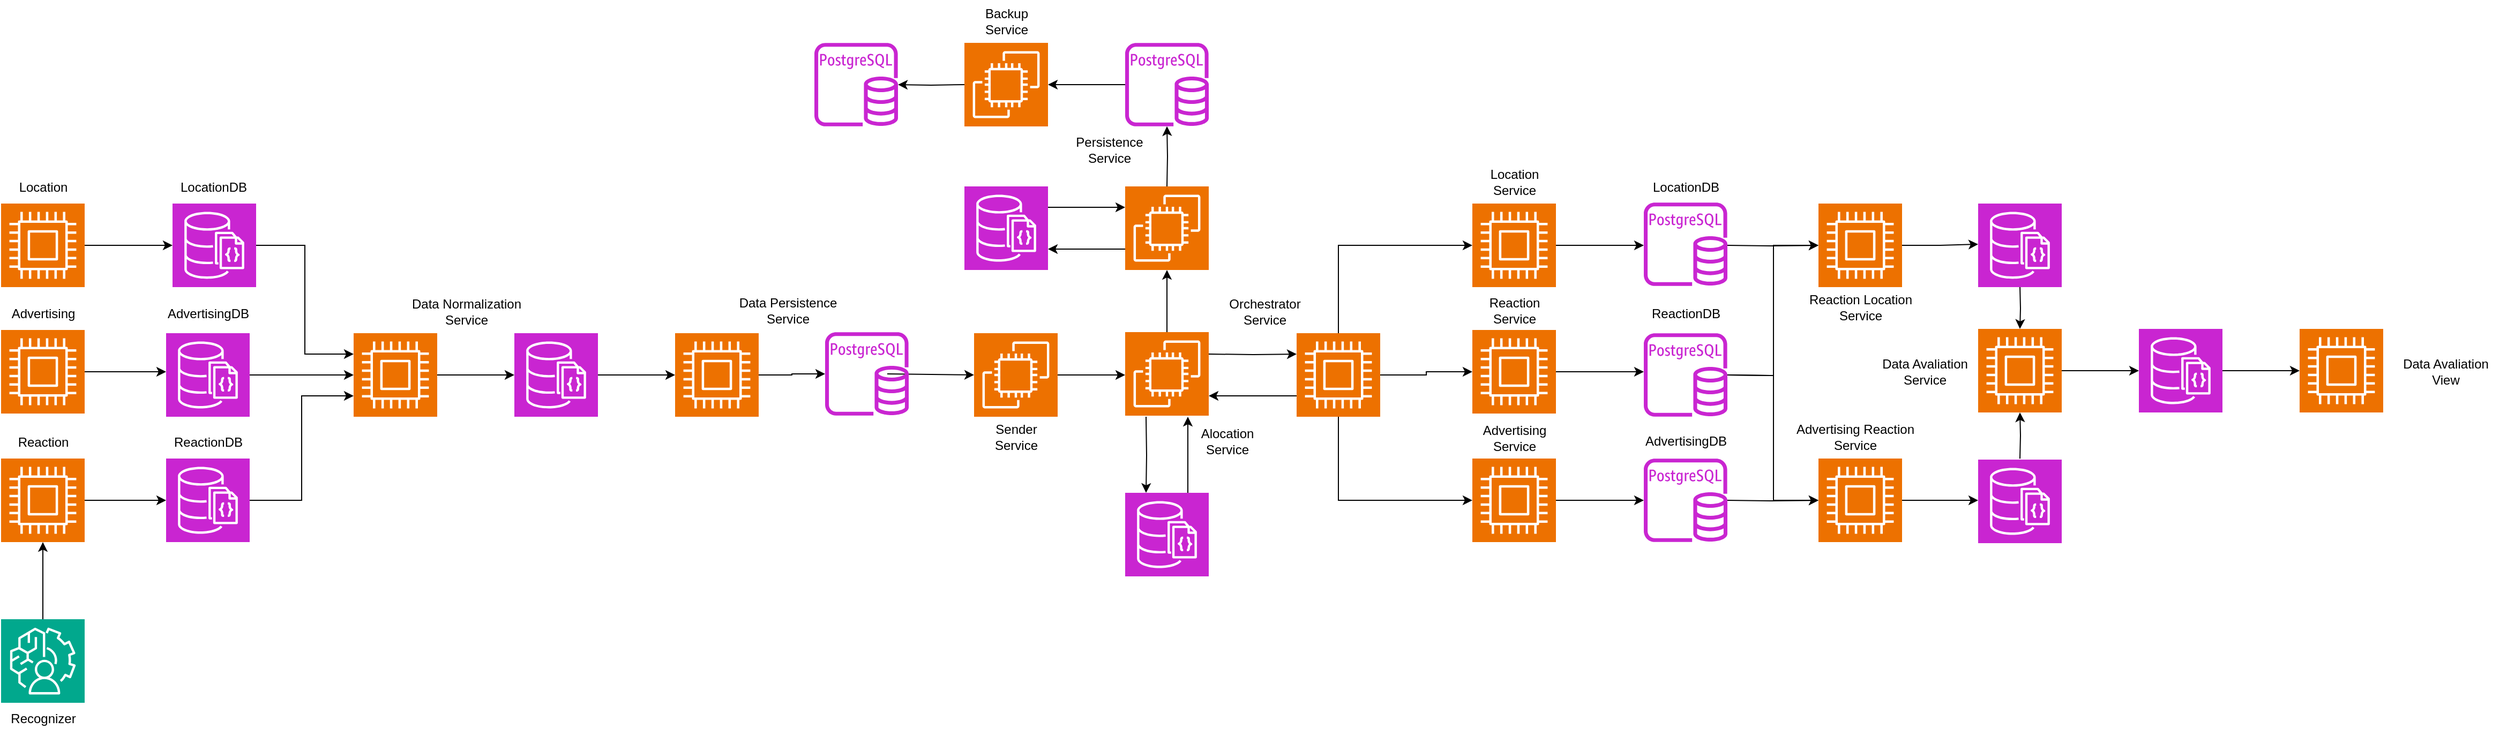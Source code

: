<mxfile version="24.7.17">
  <diagram name="Página-1" id="SOba1UaLriXJjsXyT7SM">
    <mxGraphModel dx="1687" dy="986" grid="1" gridSize="10" guides="1" tooltips="1" connect="1" arrows="1" fold="1" page="1" pageScale="1" pageWidth="827" pageHeight="1169" math="0" shadow="0">
      <root>
        <mxCell id="0" />
        <mxCell id="1" parent="0" />
        <mxCell id="YbzjO0Wu5X_i4sQfWM_N-7" value="" style="edgeStyle=orthogonalEdgeStyle;rounded=0;orthogonalLoop=1;jettySize=auto;html=1;" parent="1" source="hsqu-6k01tQYFVH3qqYs-8" target="RlSv3J6TSQUPRLLL2TL5-8" edge="1">
          <mxGeometry relative="1" as="geometry" />
        </mxCell>
        <mxCell id="hsqu-6k01tQYFVH3qqYs-8" value="" style="sketch=0;points=[[0,0,0],[0.25,0,0],[0.5,0,0],[0.75,0,0],[1,0,0],[0,1,0],[0.25,1,0],[0.5,1,0],[0.75,1,0],[1,1,0],[0,0.25,0],[0,0.5,0],[0,0.75,0],[1,0.25,0],[1,0.5,0],[1,0.75,0]];outlineConnect=0;fontColor=#232F3E;fillColor=#01A88D;strokeColor=#ffffff;dashed=0;verticalLabelPosition=bottom;verticalAlign=top;align=center;html=1;fontSize=12;fontStyle=0;aspect=fixed;shape=mxgraph.aws4.resourceIcon;resIcon=mxgraph.aws4.augmented_ai;" parent="1" vertex="1">
          <mxGeometry x="31" y="748" width="78" height="78" as="geometry" />
        </mxCell>
        <mxCell id="hsqu-6k01tQYFVH3qqYs-10" value="Recognizer" style="text;html=1;align=center;verticalAlign=middle;resizable=0;points=[];autosize=1;strokeColor=none;fillColor=none;" parent="1" vertex="1">
          <mxGeometry x="30" y="826" width="80" height="30" as="geometry" />
        </mxCell>
        <mxCell id="YbzjO0Wu5X_i4sQfWM_N-19" value="" style="edgeStyle=orthogonalEdgeStyle;rounded=0;orthogonalLoop=1;jettySize=auto;html=1;entryX=0;entryY=0.5;entryDx=0;entryDy=0;entryPerimeter=0;" parent="1" source="hsqu-6k01tQYFVH3qqYs-15" target="hsqu-6k01tQYFVH3qqYs-21" edge="1">
          <mxGeometry relative="1" as="geometry" />
        </mxCell>
        <mxCell id="hsqu-6k01tQYFVH3qqYs-15" value="" style="sketch=0;points=[[0,0,0],[0.25,0,0],[0.5,0,0],[0.75,0,0],[1,0,0],[0,1,0],[0.25,1,0],[0.5,1,0],[0.75,1,0],[1,1,0],[0,0.25,0],[0,0.5,0],[0,0.75,0],[1,0.25,0],[1,0.5,0],[1,0.75,0]];outlineConnect=0;fontColor=#232F3E;fillColor=#ED7100;strokeColor=#ffffff;dashed=0;verticalLabelPosition=bottom;verticalAlign=top;align=center;html=1;fontSize=12;fontStyle=0;aspect=fixed;shape=mxgraph.aws4.resourceIcon;resIcon=mxgraph.aws4.compute;" parent="1" vertex="1">
          <mxGeometry x="1240" y="481" width="78" height="78" as="geometry" />
        </mxCell>
        <mxCell id="hsqu-6k01tQYFVH3qqYs-65" style="edgeStyle=orthogonalEdgeStyle;rounded=0;orthogonalLoop=1;jettySize=auto;html=1;" parent="1" source="hsqu-6k01tQYFVH3qqYs-20" edge="1">
          <mxGeometry relative="1" as="geometry">
            <mxPoint x="1564" y="399" as="targetPoint" />
          </mxGeometry>
        </mxCell>
        <mxCell id="hsqu-6k01tQYFVH3qqYs-20" value="" style="sketch=0;points=[[0,0,0],[0.25,0,0],[0.5,0,0],[0.75,0,0],[1,0,0],[0,1,0],[0.25,1,0],[0.5,1,0],[0.75,1,0],[1,1,0],[0,0.25,0],[0,0.5,0],[0,0.75,0],[1,0.25,0],[1,0.5,0],[1,0.75,0]];outlineConnect=0;fontColor=#232F3E;fillColor=#ED7100;strokeColor=#ffffff;dashed=0;verticalLabelPosition=bottom;verticalAlign=top;align=center;html=1;fontSize=12;fontStyle=0;aspect=fixed;shape=mxgraph.aws4.resourceIcon;resIcon=mxgraph.aws4.compute;" parent="1" vertex="1">
          <mxGeometry x="1404" y="360" width="78" height="78" as="geometry" />
        </mxCell>
        <mxCell id="hsqu-6k01tQYFVH3qqYs-67" style="edgeStyle=orthogonalEdgeStyle;rounded=0;orthogonalLoop=1;jettySize=auto;html=1;" parent="1" source="hsqu-6k01tQYFVH3qqYs-21" edge="1">
          <mxGeometry relative="1" as="geometry">
            <mxPoint x="1564" y="517" as="targetPoint" />
          </mxGeometry>
        </mxCell>
        <mxCell id="hsqu-6k01tQYFVH3qqYs-21" value="" style="sketch=0;points=[[0,0,0],[0.25,0,0],[0.5,0,0],[0.75,0,0],[1,0,0],[0,1,0],[0.25,1,0],[0.5,1,0],[0.75,1,0],[1,1,0],[0,0.25,0],[0,0.5,0],[0,0.75,0],[1,0.25,0],[1,0.5,0],[1,0.75,0]];outlineConnect=0;fontColor=#232F3E;fillColor=#ED7100;strokeColor=#ffffff;dashed=0;verticalLabelPosition=bottom;verticalAlign=top;align=center;html=1;fontSize=12;fontStyle=0;aspect=fixed;shape=mxgraph.aws4.resourceIcon;resIcon=mxgraph.aws4.compute;" parent="1" vertex="1">
          <mxGeometry x="1404" y="478" width="78" height="78" as="geometry" />
        </mxCell>
        <mxCell id="hsqu-6k01tQYFVH3qqYs-69" style="edgeStyle=orthogonalEdgeStyle;rounded=0;orthogonalLoop=1;jettySize=auto;html=1;" parent="1" source="hsqu-6k01tQYFVH3qqYs-32" edge="1">
          <mxGeometry relative="1" as="geometry">
            <mxPoint x="1564" y="637" as="targetPoint" />
          </mxGeometry>
        </mxCell>
        <mxCell id="hsqu-6k01tQYFVH3qqYs-32" value="" style="sketch=0;points=[[0,0,0],[0.25,0,0],[0.5,0,0],[0.75,0,0],[1,0,0],[0,1,0],[0.25,1,0],[0.5,1,0],[0.75,1,0],[1,1,0],[0,0.25,0],[0,0.5,0],[0,0.75,0],[1,0.25,0],[1,0.5,0],[1,0.75,0]];outlineConnect=0;fontColor=#232F3E;fillColor=#ED7100;strokeColor=#ffffff;dashed=0;verticalLabelPosition=bottom;verticalAlign=top;align=center;html=1;fontSize=12;fontStyle=0;aspect=fixed;shape=mxgraph.aws4.resourceIcon;resIcon=mxgraph.aws4.compute;" parent="1" vertex="1">
          <mxGeometry x="1404" y="598" width="78" height="78" as="geometry" />
        </mxCell>
        <mxCell id="hsqu-6k01tQYFVH3qqYs-56" value="Location&lt;div&gt;Service&lt;/div&gt;" style="text;html=1;align=center;verticalAlign=middle;resizable=0;points=[];autosize=1;strokeColor=none;fillColor=none;" parent="1" vertex="1">
          <mxGeometry x="1408" y="320" width="70" height="40" as="geometry" />
        </mxCell>
        <mxCell id="hsqu-6k01tQYFVH3qqYs-58" value="Advertising&lt;div&gt;Service&lt;/div&gt;" style="text;html=1;align=center;verticalAlign=middle;resizable=0;points=[];autosize=1;strokeColor=none;fillColor=none;" parent="1" vertex="1">
          <mxGeometry x="1403" y="559" width="80" height="40" as="geometry" />
        </mxCell>
        <mxCell id="hsqu-6k01tQYFVH3qqYs-59" value="Reaction&lt;div&gt;Service&lt;/div&gt;" style="text;html=1;align=center;verticalAlign=middle;resizable=0;points=[];autosize=1;strokeColor=none;fillColor=none;" parent="1" vertex="1">
          <mxGeometry x="1408" y="440" width="70" height="40" as="geometry" />
        </mxCell>
        <mxCell id="hsqu-6k01tQYFVH3qqYs-72" value="LocationDB" style="text;html=1;align=center;verticalAlign=middle;resizable=0;points=[];autosize=1;strokeColor=none;fillColor=none;" parent="1" vertex="1">
          <mxGeometry x="1558" y="330" width="90" height="30" as="geometry" />
        </mxCell>
        <mxCell id="hsqu-6k01tQYFVH3qqYs-75" value="AdvertisingDB" style="text;html=1;align=center;verticalAlign=middle;resizable=0;points=[];autosize=1;strokeColor=none;fillColor=none;" parent="1" vertex="1">
          <mxGeometry x="1553" y="567" width="100" height="30" as="geometry" />
        </mxCell>
        <mxCell id="hsqu-6k01tQYFVH3qqYs-76" value="ReactionDB" style="text;html=1;align=center;verticalAlign=middle;resizable=0;points=[];autosize=1;strokeColor=none;fillColor=none;" parent="1" vertex="1">
          <mxGeometry x="1558" y="448" width="90" height="30" as="geometry" />
        </mxCell>
        <mxCell id="RlSv3J6TSQUPRLLL2TL5-30" value="" style="edgeStyle=orthogonalEdgeStyle;rounded=0;orthogonalLoop=1;jettySize=auto;html=1;" parent="1" source="RlSv3J6TSQUPRLLL2TL5-4" edge="1">
          <mxGeometry relative="1" as="geometry">
            <mxPoint x="191" y="399" as="targetPoint" />
          </mxGeometry>
        </mxCell>
        <mxCell id="RlSv3J6TSQUPRLLL2TL5-4" value="" style="sketch=0;points=[[0,0,0],[0.25,0,0],[0.5,0,0],[0.75,0,0],[1,0,0],[0,1,0],[0.25,1,0],[0.5,1,0],[0.75,1,0],[1,1,0],[0,0.25,0],[0,0.5,0],[0,0.75,0],[1,0.25,0],[1,0.5,0],[1,0.75,0]];outlineConnect=0;fontColor=#232F3E;fillColor=#ED7100;strokeColor=#ffffff;dashed=0;verticalLabelPosition=bottom;verticalAlign=top;align=center;html=1;fontSize=12;fontStyle=0;aspect=fixed;shape=mxgraph.aws4.resourceIcon;resIcon=mxgraph.aws4.compute;" parent="1" vertex="1">
          <mxGeometry x="31" y="360" width="78" height="78" as="geometry" />
        </mxCell>
        <mxCell id="RlSv3J6TSQUPRLLL2TL5-31" value="" style="edgeStyle=orthogonalEdgeStyle;rounded=0;orthogonalLoop=1;jettySize=auto;html=1;" parent="1" source="RlSv3J6TSQUPRLLL2TL5-6" edge="1">
          <mxGeometry relative="1" as="geometry">
            <mxPoint x="185" y="517" as="targetPoint" />
          </mxGeometry>
        </mxCell>
        <mxCell id="RlSv3J6TSQUPRLLL2TL5-6" value="" style="sketch=0;points=[[0,0,0],[0.25,0,0],[0.5,0,0],[0.75,0,0],[1,0,0],[0,1,0],[0.25,1,0],[0.5,1,0],[0.75,1,0],[1,1,0],[0,0.25,0],[0,0.5,0],[0,0.75,0],[1,0.25,0],[1,0.5,0],[1,0.75,0]];outlineConnect=0;fontColor=#232F3E;fillColor=#ED7100;strokeColor=#ffffff;dashed=0;verticalLabelPosition=bottom;verticalAlign=top;align=center;html=1;fontSize=12;fontStyle=0;aspect=fixed;shape=mxgraph.aws4.resourceIcon;resIcon=mxgraph.aws4.compute;" parent="1" vertex="1">
          <mxGeometry x="31" y="478" width="78" height="78" as="geometry" />
        </mxCell>
        <mxCell id="RlSv3J6TSQUPRLLL2TL5-32" value="" style="edgeStyle=orthogonalEdgeStyle;rounded=0;orthogonalLoop=1;jettySize=auto;html=1;" parent="1" source="RlSv3J6TSQUPRLLL2TL5-8" edge="1">
          <mxGeometry relative="1" as="geometry">
            <mxPoint x="185" y="637" as="targetPoint" />
          </mxGeometry>
        </mxCell>
        <mxCell id="RlSv3J6TSQUPRLLL2TL5-8" value="" style="sketch=0;points=[[0,0,0],[0.25,0,0],[0.5,0,0],[0.75,0,0],[1,0,0],[0,1,0],[0.25,1,0],[0.5,1,0],[0.75,1,0],[1,1,0],[0,0.25,0],[0,0.5,0],[0,0.75,0],[1,0.25,0],[1,0.5,0],[1,0.75,0]];outlineConnect=0;fontColor=#232F3E;fillColor=#ED7100;strokeColor=#ffffff;dashed=0;verticalLabelPosition=bottom;verticalAlign=top;align=center;html=1;fontSize=12;fontStyle=0;aspect=fixed;shape=mxgraph.aws4.resourceIcon;resIcon=mxgraph.aws4.compute;" parent="1" vertex="1">
          <mxGeometry x="31" y="598" width="78" height="78" as="geometry" />
        </mxCell>
        <mxCell id="RlSv3J6TSQUPRLLL2TL5-14" value="Location" style="text;html=1;align=center;verticalAlign=middle;resizable=0;points=[];autosize=1;strokeColor=none;fillColor=none;" parent="1" vertex="1">
          <mxGeometry x="35" y="330" width="70" height="30" as="geometry" />
        </mxCell>
        <mxCell id="RlSv3J6TSQUPRLLL2TL5-15" value="Advertising" style="text;html=1;align=center;verticalAlign=middle;resizable=0;points=[];autosize=1;strokeColor=none;fillColor=none;" parent="1" vertex="1">
          <mxGeometry x="30" y="448" width="80" height="30" as="geometry" />
        </mxCell>
        <mxCell id="RlSv3J6TSQUPRLLL2TL5-16" value="Reaction" style="text;html=1;align=center;verticalAlign=middle;resizable=0;points=[];autosize=1;strokeColor=none;fillColor=none;" parent="1" vertex="1">
          <mxGeometry x="35" y="568" width="70" height="30" as="geometry" />
        </mxCell>
        <mxCell id="RlSv3J6TSQUPRLLL2TL5-22" value="LocationDB" style="text;html=1;align=center;verticalAlign=middle;resizable=0;points=[];autosize=1;strokeColor=none;fillColor=none;" parent="1" vertex="1">
          <mxGeometry x="184" y="330" width="90" height="30" as="geometry" />
        </mxCell>
        <mxCell id="RlSv3J6TSQUPRLLL2TL5-23" value="AdvertisingDB" style="text;html=1;align=center;verticalAlign=middle;resizable=0;points=[];autosize=1;strokeColor=none;fillColor=none;" parent="1" vertex="1">
          <mxGeometry x="174" y="448" width="100" height="30" as="geometry" />
        </mxCell>
        <mxCell id="RlSv3J6TSQUPRLLL2TL5-24" value="ReactionDB" style="text;html=1;align=center;verticalAlign=middle;resizable=0;points=[];autosize=1;strokeColor=none;fillColor=none;" parent="1" vertex="1">
          <mxGeometry x="179" y="568" width="90" height="30" as="geometry" />
        </mxCell>
        <mxCell id="SpgIZWaKSg_-XhTi-_bz-2" value="" style="edgeStyle=orthogonalEdgeStyle;rounded=0;orthogonalLoop=1;jettySize=auto;html=1;" parent="1" source="RlSv3J6TSQUPRLLL2TL5-33" target="SpgIZWaKSg_-XhTi-_bz-1" edge="1">
          <mxGeometry relative="1" as="geometry" />
        </mxCell>
        <mxCell id="RlSv3J6TSQUPRLLL2TL5-33" value="" style="sketch=0;points=[[0,0,0],[0.25,0,0],[0.5,0,0],[0.75,0,0],[1,0,0],[0,1,0],[0.25,1,0],[0.5,1,0],[0.75,1,0],[1,1,0],[0,0.25,0],[0,0.5,0],[0,0.75,0],[1,0.25,0],[1,0.5,0],[1,0.75,0]];outlineConnect=0;fontColor=#232F3E;fillColor=#ED7100;strokeColor=#ffffff;dashed=0;verticalLabelPosition=bottom;verticalAlign=top;align=center;html=1;fontSize=12;fontStyle=0;aspect=fixed;shape=mxgraph.aws4.resourceIcon;resIcon=mxgraph.aws4.compute;" parent="1" vertex="1">
          <mxGeometry x="360" y="481" width="78" height="78" as="geometry" />
        </mxCell>
        <mxCell id="RlSv3J6TSQUPRLLL2TL5-34" value="Data Normalization&lt;div&gt;Service&lt;/div&gt;" style="text;html=1;align=center;verticalAlign=middle;resizable=0;points=[];autosize=1;strokeColor=none;fillColor=none;" parent="1" vertex="1">
          <mxGeometry x="400" y="441" width="130" height="40" as="geometry" />
        </mxCell>
        <mxCell id="RlSv3J6TSQUPRLLL2TL5-41" value="" style="sketch=0;points=[[0,0,0],[0.25,0,0],[0.5,0,0],[0.75,0,0],[1,0,0],[0,1,0],[0.25,1,0],[0.5,1,0],[0.75,1,0],[1,1,0],[0,0.25,0],[0,0.5,0],[0,0.75,0],[1,0.25,0],[1,0.5,0],[1,0.75,0]];outlineConnect=0;fontColor=#232F3E;fillColor=#C925D1;strokeColor=#ffffff;dashed=0;verticalLabelPosition=bottom;verticalAlign=top;align=center;html=1;fontSize=12;fontStyle=0;aspect=fixed;shape=mxgraph.aws4.resourceIcon;resIcon=mxgraph.aws4.documentdb_with_mongodb_compatibility;" parent="1" vertex="1">
          <mxGeometry x="191" y="360" width="78" height="78" as="geometry" />
        </mxCell>
        <mxCell id="YbzjO0Wu5X_i4sQfWM_N-18" value="" style="edgeStyle=orthogonalEdgeStyle;rounded=0;orthogonalLoop=1;jettySize=auto;html=1;" parent="1" source="RlSv3J6TSQUPRLLL2TL5-42" target="RlSv3J6TSQUPRLLL2TL5-33" edge="1">
          <mxGeometry relative="1" as="geometry" />
        </mxCell>
        <mxCell id="RlSv3J6TSQUPRLLL2TL5-42" value="" style="sketch=0;points=[[0,0,0],[0.25,0,0],[0.5,0,0],[0.75,0,0],[1,0,0],[0,1,0],[0.25,1,0],[0.5,1,0],[0.75,1,0],[1,1,0],[0,0.25,0],[0,0.5,0],[0,0.75,0],[1,0.25,0],[1,0.5,0],[1,0.75,0]];outlineConnect=0;fontColor=#232F3E;fillColor=#C925D1;strokeColor=#ffffff;dashed=0;verticalLabelPosition=bottom;verticalAlign=top;align=center;html=1;fontSize=12;fontStyle=0;aspect=fixed;shape=mxgraph.aws4.resourceIcon;resIcon=mxgraph.aws4.documentdb_with_mongodb_compatibility;" parent="1" vertex="1">
          <mxGeometry x="185" y="481" width="78" height="78" as="geometry" />
        </mxCell>
        <mxCell id="RlSv3J6TSQUPRLLL2TL5-43" value="" style="sketch=0;points=[[0,0,0],[0.25,0,0],[0.5,0,0],[0.75,0,0],[1,0,0],[0,1,0],[0.25,1,0],[0.5,1,0],[0.75,1,0],[1,1,0],[0,0.25,0],[0,0.5,0],[0,0.75,0],[1,0.25,0],[1,0.5,0],[1,0.75,0]];outlineConnect=0;fontColor=#232F3E;fillColor=#C925D1;strokeColor=#ffffff;dashed=0;verticalLabelPosition=bottom;verticalAlign=top;align=center;html=1;fontSize=12;fontStyle=0;aspect=fixed;shape=mxgraph.aws4.resourceIcon;resIcon=mxgraph.aws4.documentdb_with_mongodb_compatibility;" parent="1" vertex="1">
          <mxGeometry x="185" y="598" width="78" height="78" as="geometry" />
        </mxCell>
        <mxCell id="YbzjO0Wu5X_i4sQfWM_N-6" value="" style="edgeStyle=orthogonalEdgeStyle;rounded=0;orthogonalLoop=1;jettySize=auto;html=1;" parent="1" edge="1">
          <mxGeometry relative="1" as="geometry">
            <mxPoint x="1119" y="481" as="sourcePoint" />
            <mxPoint x="1119" y="422" as="targetPoint" />
          </mxGeometry>
        </mxCell>
        <mxCell id="RlSv3J6TSQUPRLLL2TL5-49" value="" style="sketch=0;points=[[0,0,0],[0.25,0,0],[0.5,0,0],[0.75,0,0],[1,0,0],[0,1,0],[0.25,1,0],[0.5,1,0],[0.75,1,0],[1,1,0],[0,0.25,0],[0,0.5,0],[0,0.75,0],[1,0.25,0],[1,0.5,0],[1,0.75,0]];outlineConnect=0;fontColor=#232F3E;fillColor=#C925D1;strokeColor=#ffffff;dashed=0;verticalLabelPosition=bottom;verticalAlign=top;align=center;html=1;fontSize=12;fontStyle=0;aspect=fixed;shape=mxgraph.aws4.resourceIcon;resIcon=mxgraph.aws4.documentdb_with_mongodb_compatibility;" parent="1" vertex="1">
          <mxGeometry x="1080" y="630" width="78" height="78" as="geometry" />
        </mxCell>
        <mxCell id="RlSv3J6TSQUPRLLL2TL5-50" style="edgeStyle=orthogonalEdgeStyle;rounded=0;orthogonalLoop=1;jettySize=auto;html=1;entryX=0.25;entryY=0;entryDx=0;entryDy=0;entryPerimeter=0;exitX=0.25;exitY=1;exitDx=0;exitDy=0;exitPerimeter=0;" parent="1" target="RlSv3J6TSQUPRLLL2TL5-49" edge="1">
          <mxGeometry relative="1" as="geometry">
            <mxPoint x="1099.5" y="559" as="sourcePoint" />
          </mxGeometry>
        </mxCell>
        <mxCell id="RlSv3J6TSQUPRLLL2TL5-51" style="edgeStyle=orthogonalEdgeStyle;rounded=0;orthogonalLoop=1;jettySize=auto;html=1;entryX=0.75;entryY=1;entryDx=0;entryDy=0;entryPerimeter=0;exitX=0.75;exitY=0;exitDx=0;exitDy=0;exitPerimeter=0;" parent="1" source="RlSv3J6TSQUPRLLL2TL5-49" edge="1">
          <mxGeometry relative="1" as="geometry">
            <mxPoint x="1138.5" y="559" as="targetPoint" />
          </mxGeometry>
        </mxCell>
        <mxCell id="RlSv3J6TSQUPRLLL2TL5-52" style="edgeStyle=orthogonalEdgeStyle;rounded=0;orthogonalLoop=1;jettySize=auto;html=1;entryX=0;entryY=0.25;entryDx=0;entryDy=0;entryPerimeter=0;exitX=1;exitY=0.25;exitDx=0;exitDy=0;exitPerimeter=0;" parent="1" target="hsqu-6k01tQYFVH3qqYs-15" edge="1">
          <mxGeometry relative="1" as="geometry">
            <mxPoint x="1158" y="500.5" as="sourcePoint" />
          </mxGeometry>
        </mxCell>
        <mxCell id="RlSv3J6TSQUPRLLL2TL5-53" style="edgeStyle=orthogonalEdgeStyle;rounded=0;orthogonalLoop=1;jettySize=auto;html=1;entryX=1;entryY=0.75;entryDx=0;entryDy=0;entryPerimeter=0;exitX=0;exitY=0.75;exitDx=0;exitDy=0;exitPerimeter=0;" parent="1" source="hsqu-6k01tQYFVH3qqYs-15" edge="1">
          <mxGeometry relative="1" as="geometry">
            <mxPoint x="1158" y="539.5" as="targetPoint" />
          </mxGeometry>
        </mxCell>
        <mxCell id="RlSv3J6TSQUPRLLL2TL5-54" value="Orchestrator&lt;div&gt;Service&lt;/div&gt;" style="text;html=1;align=center;verticalAlign=middle;resizable=0;points=[];autosize=1;strokeColor=none;fillColor=none;" parent="1" vertex="1">
          <mxGeometry x="1165" y="441" width="90" height="40" as="geometry" />
        </mxCell>
        <mxCell id="RlSv3J6TSQUPRLLL2TL5-58" value="" style="edgeStyle=orthogonalEdgeStyle;rounded=0;orthogonalLoop=1;jettySize=auto;html=1;" parent="1" target="RlSv3J6TSQUPRLLL2TL5-57" edge="1">
          <mxGeometry relative="1" as="geometry">
            <mxPoint x="1119" y="344" as="sourcePoint" />
          </mxGeometry>
        </mxCell>
        <mxCell id="RlSv3J6TSQUPRLLL2TL5-79" value="" style="edgeStyle=orthogonalEdgeStyle;rounded=0;orthogonalLoop=1;jettySize=auto;html=1;" parent="1" source="RlSv3J6TSQUPRLLL2TL5-57" edge="1">
          <mxGeometry relative="1" as="geometry">
            <mxPoint x="1008" y="249" as="targetPoint" />
          </mxGeometry>
        </mxCell>
        <mxCell id="RlSv3J6TSQUPRLLL2TL5-57" value="" style="sketch=0;outlineConnect=0;fontColor=#232F3E;gradientColor=none;fillColor=#C925D1;strokeColor=none;dashed=0;verticalLabelPosition=bottom;verticalAlign=top;align=center;html=1;fontSize=12;fontStyle=0;aspect=fixed;pointerEvents=1;shape=mxgraph.aws4.rds_postgresql_instance;" parent="1" vertex="1">
          <mxGeometry x="1080" y="210" width="78" height="78" as="geometry" />
        </mxCell>
        <mxCell id="RlSv3J6TSQUPRLLL2TL5-59" value="Persistence&lt;div&gt;Service&lt;/div&gt;" style="text;html=1;align=center;verticalAlign=middle;resizable=0;points=[];autosize=1;strokeColor=none;fillColor=none;" parent="1" vertex="1">
          <mxGeometry x="1020" y="290" width="90" height="40" as="geometry" />
        </mxCell>
        <mxCell id="RlSv3J6TSQUPRLLL2TL5-98" value="" style="edgeStyle=orthogonalEdgeStyle;rounded=0;orthogonalLoop=1;jettySize=auto;html=1;" parent="1" source="RlSv3J6TSQUPRLLL2TL5-65" edge="1">
          <mxGeometry relative="1" as="geometry">
            <mxPoint x="1876.0" y="637" as="targetPoint" />
          </mxGeometry>
        </mxCell>
        <mxCell id="RlSv3J6TSQUPRLLL2TL5-65" value="" style="sketch=0;points=[[0,0,0],[0.25,0,0],[0.5,0,0],[0.75,0,0],[1,0,0],[0,1,0],[0.25,1,0],[0.5,1,0],[0.75,1,0],[1,1,0],[0,0.25,0],[0,0.5,0],[0,0.75,0],[1,0.25,0],[1,0.5,0],[1,0.75,0]];outlineConnect=0;fontColor=#232F3E;fillColor=#ED7100;strokeColor=#ffffff;dashed=0;verticalLabelPosition=bottom;verticalAlign=top;align=center;html=1;fontSize=12;fontStyle=0;aspect=fixed;shape=mxgraph.aws4.resourceIcon;resIcon=mxgraph.aws4.compute;" parent="1" vertex="1">
          <mxGeometry x="1727" y="598" width="78" height="78" as="geometry" />
        </mxCell>
        <mxCell id="RlSv3J6TSQUPRLLL2TL5-66" value="Advertising Reaction&lt;div&gt;Service&lt;/div&gt;" style="text;html=1;align=center;verticalAlign=middle;resizable=0;points=[];autosize=1;strokeColor=none;fillColor=none;" parent="1" vertex="1">
          <mxGeometry x="1696" y="558" width="130" height="40" as="geometry" />
        </mxCell>
        <mxCell id="YbzjO0Wu5X_i4sQfWM_N-28" value="" style="edgeStyle=orthogonalEdgeStyle;rounded=0;orthogonalLoop=1;jettySize=auto;html=1;" parent="1" source="RlSv3J6TSQUPRLLL2TL5-70" edge="1">
          <mxGeometry relative="1" as="geometry">
            <mxPoint x="1876.0" y="398.0" as="targetPoint" />
          </mxGeometry>
        </mxCell>
        <mxCell id="RlSv3J6TSQUPRLLL2TL5-70" value="" style="sketch=0;points=[[0,0,0],[0.25,0,0],[0.5,0,0],[0.75,0,0],[1,0,0],[0,1,0],[0.25,1,0],[0.5,1,0],[0.75,1,0],[1,1,0],[0,0.25,0],[0,0.5,0],[0,0.75,0],[1,0.25,0],[1,0.5,0],[1,0.75,0]];outlineConnect=0;fontColor=#232F3E;fillColor=#ED7100;strokeColor=#ffffff;dashed=0;verticalLabelPosition=bottom;verticalAlign=top;align=center;html=1;fontSize=12;fontStyle=0;aspect=fixed;shape=mxgraph.aws4.resourceIcon;resIcon=mxgraph.aws4.compute;" parent="1" vertex="1">
          <mxGeometry x="1727" y="360" width="78" height="78" as="geometry" />
        </mxCell>
        <mxCell id="RlSv3J6TSQUPRLLL2TL5-71" value="Reaction Location&lt;div&gt;Service&lt;/div&gt;" style="text;html=1;align=center;verticalAlign=middle;resizable=0;points=[];autosize=1;strokeColor=none;fillColor=none;" parent="1" vertex="1">
          <mxGeometry x="1706" y="437" width="120" height="40" as="geometry" />
        </mxCell>
        <mxCell id="YbzjO0Wu5X_i4sQfWM_N-22" value="" style="edgeStyle=orthogonalEdgeStyle;rounded=0;orthogonalLoop=1;jettySize=auto;html=1;entryX=0;entryY=0.5;entryDx=0;entryDy=0;entryPerimeter=0;" parent="1" target="RlSv3J6TSQUPRLLL2TL5-65" edge="1">
          <mxGeometry relative="1" as="geometry">
            <mxPoint x="1642" y="637" as="sourcePoint" />
          </mxGeometry>
        </mxCell>
        <mxCell id="YbzjO0Wu5X_i4sQfWM_N-27" value="" style="edgeStyle=orthogonalEdgeStyle;rounded=0;orthogonalLoop=1;jettySize=auto;html=1;" parent="1" target="RlSv3J6TSQUPRLLL2TL5-70" edge="1">
          <mxGeometry relative="1" as="geometry">
            <mxPoint x="1642" y="399" as="sourcePoint" />
          </mxGeometry>
        </mxCell>
        <mxCell id="RlSv3J6TSQUPRLLL2TL5-82" value="" style="edgeStyle=orthogonalEdgeStyle;rounded=0;orthogonalLoop=1;jettySize=auto;html=1;" parent="1" target="RlSv3J6TSQUPRLLL2TL5-80" edge="1">
          <mxGeometry relative="1" as="geometry">
            <mxPoint x="930" y="249" as="sourcePoint" />
          </mxGeometry>
        </mxCell>
        <mxCell id="RlSv3J6TSQUPRLLL2TL5-80" value="" style="sketch=0;outlineConnect=0;fontColor=#232F3E;gradientColor=none;fillColor=#C925D1;strokeColor=none;dashed=0;verticalLabelPosition=bottom;verticalAlign=top;align=center;html=1;fontSize=12;fontStyle=0;aspect=fixed;pointerEvents=1;shape=mxgraph.aws4.rds_postgresql_instance;" parent="1" vertex="1">
          <mxGeometry x="790" y="210" width="78" height="78" as="geometry" />
        </mxCell>
        <mxCell id="RlSv3J6TSQUPRLLL2TL5-81" value="Backup&lt;div&gt;Service&lt;/div&gt;" style="text;html=1;align=center;verticalAlign=middle;resizable=0;points=[];autosize=1;strokeColor=none;fillColor=none;" parent="1" vertex="1">
          <mxGeometry x="939" y="170" width="60" height="40" as="geometry" />
        </mxCell>
        <mxCell id="RlSv3J6TSQUPRLLL2TL5-101" value="" style="edgeStyle=orthogonalEdgeStyle;rounded=0;orthogonalLoop=1;jettySize=auto;html=1;" parent="1" target="RlSv3J6TSQUPRLLL2TL5-99" edge="1">
          <mxGeometry relative="1" as="geometry">
            <mxPoint x="1915" y="436.901" as="sourcePoint" />
          </mxGeometry>
        </mxCell>
        <mxCell id="RlSv3J6TSQUPRLLL2TL5-100" value="" style="edgeStyle=orthogonalEdgeStyle;rounded=0;orthogonalLoop=1;jettySize=auto;html=1;" parent="1" target="RlSv3J6TSQUPRLLL2TL5-99" edge="1">
          <mxGeometry relative="1" as="geometry">
            <mxPoint x="1915" y="598.099" as="sourcePoint" />
          </mxGeometry>
        </mxCell>
        <mxCell id="RlSv3J6TSQUPRLLL2TL5-104" value="" style="edgeStyle=orthogonalEdgeStyle;rounded=0;orthogonalLoop=1;jettySize=auto;html=1;" parent="1" source="RlSv3J6TSQUPRLLL2TL5-99" target="RlSv3J6TSQUPRLLL2TL5-103" edge="1">
          <mxGeometry relative="1" as="geometry" />
        </mxCell>
        <mxCell id="RlSv3J6TSQUPRLLL2TL5-99" value="" style="sketch=0;points=[[0,0,0],[0.25,0,0],[0.5,0,0],[0.75,0,0],[1,0,0],[0,1,0],[0.25,1,0],[0.5,1,0],[0.75,1,0],[1,1,0],[0,0.25,0],[0,0.5,0],[0,0.75,0],[1,0.25,0],[1,0.5,0],[1,0.75,0]];outlineConnect=0;fontColor=#232F3E;fillColor=#ED7100;strokeColor=#ffffff;dashed=0;verticalLabelPosition=bottom;verticalAlign=top;align=center;html=1;fontSize=12;fontStyle=0;aspect=fixed;shape=mxgraph.aws4.resourceIcon;resIcon=mxgraph.aws4.compute;" parent="1" vertex="1">
          <mxGeometry x="1876" y="477" width="78" height="78" as="geometry" />
        </mxCell>
        <mxCell id="RlSv3J6TSQUPRLLL2TL5-102" value="Data Avaliation&lt;div&gt;Service&lt;/div&gt;" style="text;html=1;align=center;verticalAlign=middle;resizable=0;points=[];autosize=1;strokeColor=none;fillColor=none;" parent="1" vertex="1">
          <mxGeometry x="1776" y="497" width="100" height="40" as="geometry" />
        </mxCell>
        <mxCell id="RlSv3J6TSQUPRLLL2TL5-107" value="" style="edgeStyle=orthogonalEdgeStyle;rounded=0;orthogonalLoop=1;jettySize=auto;html=1;" parent="1" source="RlSv3J6TSQUPRLLL2TL5-103" target="RlSv3J6TSQUPRLLL2TL5-105" edge="1">
          <mxGeometry relative="1" as="geometry" />
        </mxCell>
        <mxCell id="RlSv3J6TSQUPRLLL2TL5-103" value="" style="sketch=0;points=[[0,0,0],[0.25,0,0],[0.5,0,0],[0.75,0,0],[1,0,0],[0,1,0],[0.25,1,0],[0.5,1,0],[0.75,1,0],[1,1,0],[0,0.25,0],[0,0.5,0],[0,0.75,0],[1,0.25,0],[1,0.5,0],[1,0.75,0]];outlineConnect=0;fontColor=#232F3E;fillColor=#C925D1;strokeColor=#ffffff;dashed=0;verticalLabelPosition=bottom;verticalAlign=top;align=center;html=1;fontSize=12;fontStyle=0;aspect=fixed;shape=mxgraph.aws4.resourceIcon;resIcon=mxgraph.aws4.documentdb_with_mongodb_compatibility;" parent="1" vertex="1">
          <mxGeometry x="2026" y="477" width="78" height="78" as="geometry" />
        </mxCell>
        <mxCell id="RlSv3J6TSQUPRLLL2TL5-105" value="" style="sketch=0;points=[[0,0,0],[0.25,0,0],[0.5,0,0],[0.75,0,0],[1,0,0],[0,1,0],[0.25,1,0],[0.5,1,0],[0.75,1,0],[1,1,0],[0,0.25,0],[0,0.5,0],[0,0.75,0],[1,0.25,0],[1,0.5,0],[1,0.75,0]];outlineConnect=0;fontColor=#232F3E;fillColor=#ED7100;strokeColor=#ffffff;dashed=0;verticalLabelPosition=bottom;verticalAlign=top;align=center;html=1;fontSize=12;fontStyle=0;aspect=fixed;shape=mxgraph.aws4.resourceIcon;resIcon=mxgraph.aws4.compute;" parent="1" vertex="1">
          <mxGeometry x="2176" y="477" width="78" height="78" as="geometry" />
        </mxCell>
        <mxCell id="RlSv3J6TSQUPRLLL2TL5-106" value="Data Avaliation&lt;div&gt;View&lt;/div&gt;" style="text;html=1;align=center;verticalAlign=middle;resizable=0;points=[];autosize=1;strokeColor=none;fillColor=none;" parent="1" vertex="1">
          <mxGeometry x="2262" y="497" width="100" height="40" as="geometry" />
        </mxCell>
        <mxCell id="YbzjO0Wu5X_i4sQfWM_N-4" value="" style="edgeStyle=orthogonalEdgeStyle;rounded=0;orthogonalLoop=1;jettySize=auto;html=1;" parent="1" edge="1">
          <mxGeometry relative="1" as="geometry">
            <mxPoint x="1017" y="520.0" as="sourcePoint" />
            <mxPoint x="1080.0" y="520" as="targetPoint" />
          </mxGeometry>
        </mxCell>
        <mxCell id="YbzjO0Wu5X_i4sQfWM_N-3" value="Sender&lt;div&gt;Service&lt;/div&gt;" style="text;html=1;align=center;verticalAlign=middle;resizable=0;points=[];autosize=1;strokeColor=none;fillColor=none;" parent="1" vertex="1">
          <mxGeometry x="948" y="558" width="60" height="40" as="geometry" />
        </mxCell>
        <mxCell id="YbzjO0Wu5X_i4sQfWM_N-5" value="Alocation&lt;div&gt;Service&lt;/div&gt;" style="text;html=1;align=center;verticalAlign=middle;resizable=0;points=[];autosize=1;strokeColor=none;fillColor=none;" parent="1" vertex="1">
          <mxGeometry x="1140" y="562" width="70" height="40" as="geometry" />
        </mxCell>
        <mxCell id="YbzjO0Wu5X_i4sQfWM_N-8" value="" style="sketch=0;points=[[0,0,0],[0.25,0,0],[0.5,0,0],[0.75,0,0],[1,0,0],[0,1,0],[0.25,1,0],[0.5,1,0],[0.75,1,0],[1,1,0],[0,0.25,0],[0,0.5,0],[0,0.75,0],[1,0.25,0],[1,0.5,0],[1,0.75,0]];outlineConnect=0;fontColor=#232F3E;fillColor=#ED7100;strokeColor=#ffffff;dashed=0;verticalLabelPosition=bottom;verticalAlign=top;align=center;html=1;fontSize=12;fontStyle=0;aspect=fixed;shape=mxgraph.aws4.resourceIcon;resIcon=mxgraph.aws4.ec2;" parent="1" vertex="1">
          <mxGeometry x="939" y="481" width="78" height="78" as="geometry" />
        </mxCell>
        <mxCell id="YbzjO0Wu5X_i4sQfWM_N-9" value="" style="sketch=0;points=[[0,0,0],[0.25,0,0],[0.5,0,0],[0.75,0,0],[1,0,0],[0,1,0],[0.25,1,0],[0.5,1,0],[0.75,1,0],[1,1,0],[0,0.25,0],[0,0.5,0],[0,0.75,0],[1,0.25,0],[1,0.5,0],[1,0.75,0]];outlineConnect=0;fontColor=#232F3E;fillColor=#ED7100;strokeColor=#ffffff;dashed=0;verticalLabelPosition=bottom;verticalAlign=top;align=center;html=1;fontSize=12;fontStyle=0;aspect=fixed;shape=mxgraph.aws4.resourceIcon;resIcon=mxgraph.aws4.ec2;" parent="1" vertex="1">
          <mxGeometry x="930" y="210" width="78" height="78" as="geometry" />
        </mxCell>
        <mxCell id="YbzjO0Wu5X_i4sQfWM_N-10" value="" style="sketch=0;points=[[0,0,0],[0.25,0,0],[0.5,0,0],[0.75,0,0],[1,0,0],[0,1,0],[0.25,1,0],[0.5,1,0],[0.75,1,0],[1,1,0],[0,0.25,0],[0,0.5,0],[0,0.75,0],[1,0.25,0],[1,0.5,0],[1,0.75,0]];outlineConnect=0;fontColor=#232F3E;fillColor=#ED7100;strokeColor=#ffffff;dashed=0;verticalLabelPosition=bottom;verticalAlign=top;align=center;html=1;fontSize=12;fontStyle=0;aspect=fixed;shape=mxgraph.aws4.resourceIcon;resIcon=mxgraph.aws4.ec2;" parent="1" vertex="1">
          <mxGeometry x="1080" y="480" width="78" height="78" as="geometry" />
        </mxCell>
        <mxCell id="YbzjO0Wu5X_i4sQfWM_N-11" value="" style="sketch=0;points=[[0,0,0],[0.25,0,0],[0.5,0,0],[0.75,0,0],[1,0,0],[0,1,0],[0.25,1,0],[0.5,1,0],[0.75,1,0],[1,1,0],[0,0.25,0],[0,0.5,0],[0,0.75,0],[1,0.25,0],[1,0.5,0],[1,0.75,0]];outlineConnect=0;fontColor=#232F3E;fillColor=#ED7100;strokeColor=#ffffff;dashed=0;verticalLabelPosition=bottom;verticalAlign=top;align=center;html=1;fontSize=12;fontStyle=0;aspect=fixed;shape=mxgraph.aws4.resourceIcon;resIcon=mxgraph.aws4.ec2;" parent="1" vertex="1">
          <mxGeometry x="1080" y="344" width="78" height="78" as="geometry" />
        </mxCell>
        <mxCell id="YbzjO0Wu5X_i4sQfWM_N-12" value="" style="sketch=0;points=[[0,0,0],[0.25,0,0],[0.5,0,0],[0.75,0,0],[1,0,0],[0,1,0],[0.25,1,0],[0.5,1,0],[0.75,1,0],[1,1,0],[0,0.25,0],[0,0.5,0],[0,0.75,0],[1,0.25,0],[1,0.5,0],[1,0.75,0]];outlineConnect=0;fontColor=#232F3E;fillColor=#C925D1;strokeColor=#ffffff;dashed=0;verticalLabelPosition=bottom;verticalAlign=top;align=center;html=1;fontSize=12;fontStyle=0;aspect=fixed;shape=mxgraph.aws4.resourceIcon;resIcon=mxgraph.aws4.documentdb_with_mongodb_compatibility;" parent="1" vertex="1">
          <mxGeometry x="930" y="344" width="78" height="78" as="geometry" />
        </mxCell>
        <mxCell id="YbzjO0Wu5X_i4sQfWM_N-13" style="edgeStyle=orthogonalEdgeStyle;rounded=0;orthogonalLoop=1;jettySize=auto;html=1;entryX=1;entryY=0.75;entryDx=0;entryDy=0;entryPerimeter=0;exitX=0;exitY=0.75;exitDx=0;exitDy=0;exitPerimeter=0;" parent="1" source="YbzjO0Wu5X_i4sQfWM_N-11" target="YbzjO0Wu5X_i4sQfWM_N-12" edge="1">
          <mxGeometry relative="1" as="geometry" />
        </mxCell>
        <mxCell id="YbzjO0Wu5X_i4sQfWM_N-14" style="edgeStyle=orthogonalEdgeStyle;rounded=0;orthogonalLoop=1;jettySize=auto;html=1;entryX=0;entryY=0.25;entryDx=0;entryDy=0;entryPerimeter=0;exitX=1;exitY=0.25;exitDx=0;exitDy=0;exitPerimeter=0;" parent="1" source="YbzjO0Wu5X_i4sQfWM_N-12" target="YbzjO0Wu5X_i4sQfWM_N-11" edge="1">
          <mxGeometry relative="1" as="geometry" />
        </mxCell>
        <mxCell id="YbzjO0Wu5X_i4sQfWM_N-16" style="edgeStyle=orthogonalEdgeStyle;rounded=0;orthogonalLoop=1;jettySize=auto;html=1;entryX=0;entryY=0.75;entryDx=0;entryDy=0;entryPerimeter=0;" parent="1" source="RlSv3J6TSQUPRLLL2TL5-43" target="RlSv3J6TSQUPRLLL2TL5-33" edge="1">
          <mxGeometry relative="1" as="geometry" />
        </mxCell>
        <mxCell id="YbzjO0Wu5X_i4sQfWM_N-17" style="edgeStyle=orthogonalEdgeStyle;rounded=0;orthogonalLoop=1;jettySize=auto;html=1;entryX=0;entryY=0.25;entryDx=0;entryDy=0;entryPerimeter=0;" parent="1" source="RlSv3J6TSQUPRLLL2TL5-41" target="RlSv3J6TSQUPRLLL2TL5-33" edge="1">
          <mxGeometry relative="1" as="geometry" />
        </mxCell>
        <mxCell id="YbzjO0Wu5X_i4sQfWM_N-20" style="edgeStyle=orthogonalEdgeStyle;rounded=0;orthogonalLoop=1;jettySize=auto;html=1;entryX=0;entryY=0.5;entryDx=0;entryDy=0;entryPerimeter=0;exitX=0.5;exitY=0;exitDx=0;exitDy=0;exitPerimeter=0;" parent="1" source="hsqu-6k01tQYFVH3qqYs-15" target="hsqu-6k01tQYFVH3qqYs-20" edge="1">
          <mxGeometry relative="1" as="geometry" />
        </mxCell>
        <mxCell id="YbzjO0Wu5X_i4sQfWM_N-21" style="edgeStyle=orthogonalEdgeStyle;rounded=0;orthogonalLoop=1;jettySize=auto;html=1;entryX=0;entryY=0.5;entryDx=0;entryDy=0;entryPerimeter=0;exitX=0.5;exitY=1;exitDx=0;exitDy=0;exitPerimeter=0;" parent="1" source="hsqu-6k01tQYFVH3qqYs-15" target="hsqu-6k01tQYFVH3qqYs-32" edge="1">
          <mxGeometry relative="1" as="geometry" />
        </mxCell>
        <mxCell id="YbzjO0Wu5X_i4sQfWM_N-24" style="edgeStyle=orthogonalEdgeStyle;rounded=0;orthogonalLoop=1;jettySize=auto;html=1;entryX=0;entryY=0.5;entryDx=0;entryDy=0;entryPerimeter=0;" parent="1" target="RlSv3J6TSQUPRLLL2TL5-70" edge="1">
          <mxGeometry relative="1" as="geometry">
            <mxPoint x="1642" y="520" as="sourcePoint" />
          </mxGeometry>
        </mxCell>
        <mxCell id="YbzjO0Wu5X_i4sQfWM_N-26" style="edgeStyle=orthogonalEdgeStyle;rounded=0;orthogonalLoop=1;jettySize=auto;html=1;entryX=0;entryY=0.5;entryDx=0;entryDy=0;entryPerimeter=0;" parent="1" target="RlSv3J6TSQUPRLLL2TL5-65" edge="1">
          <mxGeometry relative="1" as="geometry">
            <mxPoint x="1642" y="520" as="sourcePoint" />
          </mxGeometry>
        </mxCell>
        <mxCell id="SpgIZWaKSg_-XhTi-_bz-5" value="" style="edgeStyle=orthogonalEdgeStyle;rounded=0;orthogonalLoop=1;jettySize=auto;html=1;entryX=0;entryY=0.5;entryDx=0;entryDy=0;entryPerimeter=0;" parent="1" source="SpgIZWaKSg_-XhTi-_bz-1" target="SpgIZWaKSg_-XhTi-_bz-3" edge="1">
          <mxGeometry relative="1" as="geometry" />
        </mxCell>
        <mxCell id="SpgIZWaKSg_-XhTi-_bz-1" value="" style="sketch=0;points=[[0,0,0],[0.25,0,0],[0.5,0,0],[0.75,0,0],[1,0,0],[0,1,0],[0.25,1,0],[0.5,1,0],[0.75,1,0],[1,1,0],[0,0.25,0],[0,0.5,0],[0,0.75,0],[1,0.25,0],[1,0.5,0],[1,0.75,0]];outlineConnect=0;fontColor=#232F3E;fillColor=#C925D1;strokeColor=#ffffff;dashed=0;verticalLabelPosition=bottom;verticalAlign=top;align=center;html=1;fontSize=12;fontStyle=0;aspect=fixed;shape=mxgraph.aws4.resourceIcon;resIcon=mxgraph.aws4.documentdb_with_mongodb_compatibility;" parent="1" vertex="1">
          <mxGeometry x="510" y="481" width="78" height="78" as="geometry" />
        </mxCell>
        <mxCell id="SpgIZWaKSg_-XhTi-_bz-8" value="" style="edgeStyle=orthogonalEdgeStyle;rounded=0;orthogonalLoop=1;jettySize=auto;html=1;" parent="1" source="SpgIZWaKSg_-XhTi-_bz-3" target="SpgIZWaKSg_-XhTi-_bz-6" edge="1">
          <mxGeometry relative="1" as="geometry" />
        </mxCell>
        <mxCell id="SpgIZWaKSg_-XhTi-_bz-3" value="" style="sketch=0;points=[[0,0,0],[0.25,0,0],[0.5,0,0],[0.75,0,0],[1,0,0],[0,1,0],[0.25,1,0],[0.5,1,0],[0.75,1,0],[1,1,0],[0,0.25,0],[0,0.5,0],[0,0.75,0],[1,0.25,0],[1,0.5,0],[1,0.75,0]];outlineConnect=0;fontColor=#232F3E;fillColor=#ED7100;strokeColor=#ffffff;dashed=0;verticalLabelPosition=bottom;verticalAlign=top;align=center;html=1;fontSize=12;fontStyle=0;aspect=fixed;shape=mxgraph.aws4.resourceIcon;resIcon=mxgraph.aws4.compute;" parent="1" vertex="1">
          <mxGeometry x="660" y="481" width="78" height="78" as="geometry" />
        </mxCell>
        <mxCell id="SpgIZWaKSg_-XhTi-_bz-4" value="Data Persistence&lt;div&gt;Service&lt;/div&gt;" style="text;html=1;align=center;verticalAlign=middle;resizable=0;points=[];autosize=1;strokeColor=none;fillColor=none;" parent="1" vertex="1">
          <mxGeometry x="710" y="440" width="110" height="40" as="geometry" />
        </mxCell>
        <mxCell id="SpgIZWaKSg_-XhTi-_bz-9" value="" style="edgeStyle=orthogonalEdgeStyle;rounded=0;orthogonalLoop=1;jettySize=auto;html=1;" parent="1" target="YbzjO0Wu5X_i4sQfWM_N-8" edge="1">
          <mxGeometry relative="1" as="geometry">
            <mxPoint x="858" y="519.0" as="sourcePoint" />
          </mxGeometry>
        </mxCell>
        <mxCell id="SpgIZWaKSg_-XhTi-_bz-6" value="" style="sketch=0;outlineConnect=0;fontColor=#232F3E;gradientColor=none;fillColor=#C925D1;strokeColor=none;dashed=0;verticalLabelPosition=bottom;verticalAlign=top;align=center;html=1;fontSize=12;fontStyle=0;aspect=fixed;pointerEvents=1;shape=mxgraph.aws4.rds_postgresql_instance;" parent="1" vertex="1">
          <mxGeometry x="800" y="480" width="78" height="78" as="geometry" />
        </mxCell>
        <mxCell id="6gRiB-G7wEjxnKPihtuX-1" value="" style="sketch=0;outlineConnect=0;fontColor=#232F3E;gradientColor=none;fillColor=#C925D1;strokeColor=none;dashed=0;verticalLabelPosition=bottom;verticalAlign=top;align=center;html=1;fontSize=12;fontStyle=0;aspect=fixed;pointerEvents=1;shape=mxgraph.aws4.rds_postgresql_instance;" vertex="1" parent="1">
          <mxGeometry x="1564" y="359" width="78" height="78" as="geometry" />
        </mxCell>
        <mxCell id="6gRiB-G7wEjxnKPihtuX-2" value="" style="sketch=0;outlineConnect=0;fontColor=#232F3E;gradientColor=none;fillColor=#C925D1;strokeColor=none;dashed=0;verticalLabelPosition=bottom;verticalAlign=top;align=center;html=1;fontSize=12;fontStyle=0;aspect=fixed;pointerEvents=1;shape=mxgraph.aws4.rds_postgresql_instance;" vertex="1" parent="1">
          <mxGeometry x="1564" y="481" width="78" height="78" as="geometry" />
        </mxCell>
        <mxCell id="6gRiB-G7wEjxnKPihtuX-3" value="" style="sketch=0;outlineConnect=0;fontColor=#232F3E;gradientColor=none;fillColor=#C925D1;strokeColor=none;dashed=0;verticalLabelPosition=bottom;verticalAlign=top;align=center;html=1;fontSize=12;fontStyle=0;aspect=fixed;pointerEvents=1;shape=mxgraph.aws4.rds_postgresql_instance;" vertex="1" parent="1">
          <mxGeometry x="1564" y="598" width="78" height="78" as="geometry" />
        </mxCell>
        <mxCell id="6gRiB-G7wEjxnKPihtuX-4" value="" style="sketch=0;points=[[0,0,0],[0.25,0,0],[0.5,0,0],[0.75,0,0],[1,0,0],[0,1,0],[0.25,1,0],[0.5,1,0],[0.75,1,0],[1,1,0],[0,0.25,0],[0,0.5,0],[0,0.75,0],[1,0.25,0],[1,0.5,0],[1,0.75,0]];outlineConnect=0;fontColor=#232F3E;fillColor=#C925D1;strokeColor=#ffffff;dashed=0;verticalLabelPosition=bottom;verticalAlign=top;align=center;html=1;fontSize=12;fontStyle=0;aspect=fixed;shape=mxgraph.aws4.resourceIcon;resIcon=mxgraph.aws4.documentdb_with_mongodb_compatibility;" vertex="1" parent="1">
          <mxGeometry x="1876" y="599" width="78" height="78" as="geometry" />
        </mxCell>
        <mxCell id="6gRiB-G7wEjxnKPihtuX-5" value="" style="sketch=0;points=[[0,0,0],[0.25,0,0],[0.5,0,0],[0.75,0,0],[1,0,0],[0,1,0],[0.25,1,0],[0.5,1,0],[0.75,1,0],[1,1,0],[0,0.25,0],[0,0.5,0],[0,0.75,0],[1,0.25,0],[1,0.5,0],[1,0.75,0]];outlineConnect=0;fontColor=#232F3E;fillColor=#C925D1;strokeColor=#ffffff;dashed=0;verticalLabelPosition=bottom;verticalAlign=top;align=center;html=1;fontSize=12;fontStyle=0;aspect=fixed;shape=mxgraph.aws4.resourceIcon;resIcon=mxgraph.aws4.documentdb_with_mongodb_compatibility;" vertex="1" parent="1">
          <mxGeometry x="1876" y="360" width="78" height="78" as="geometry" />
        </mxCell>
      </root>
    </mxGraphModel>
  </diagram>
</mxfile>
